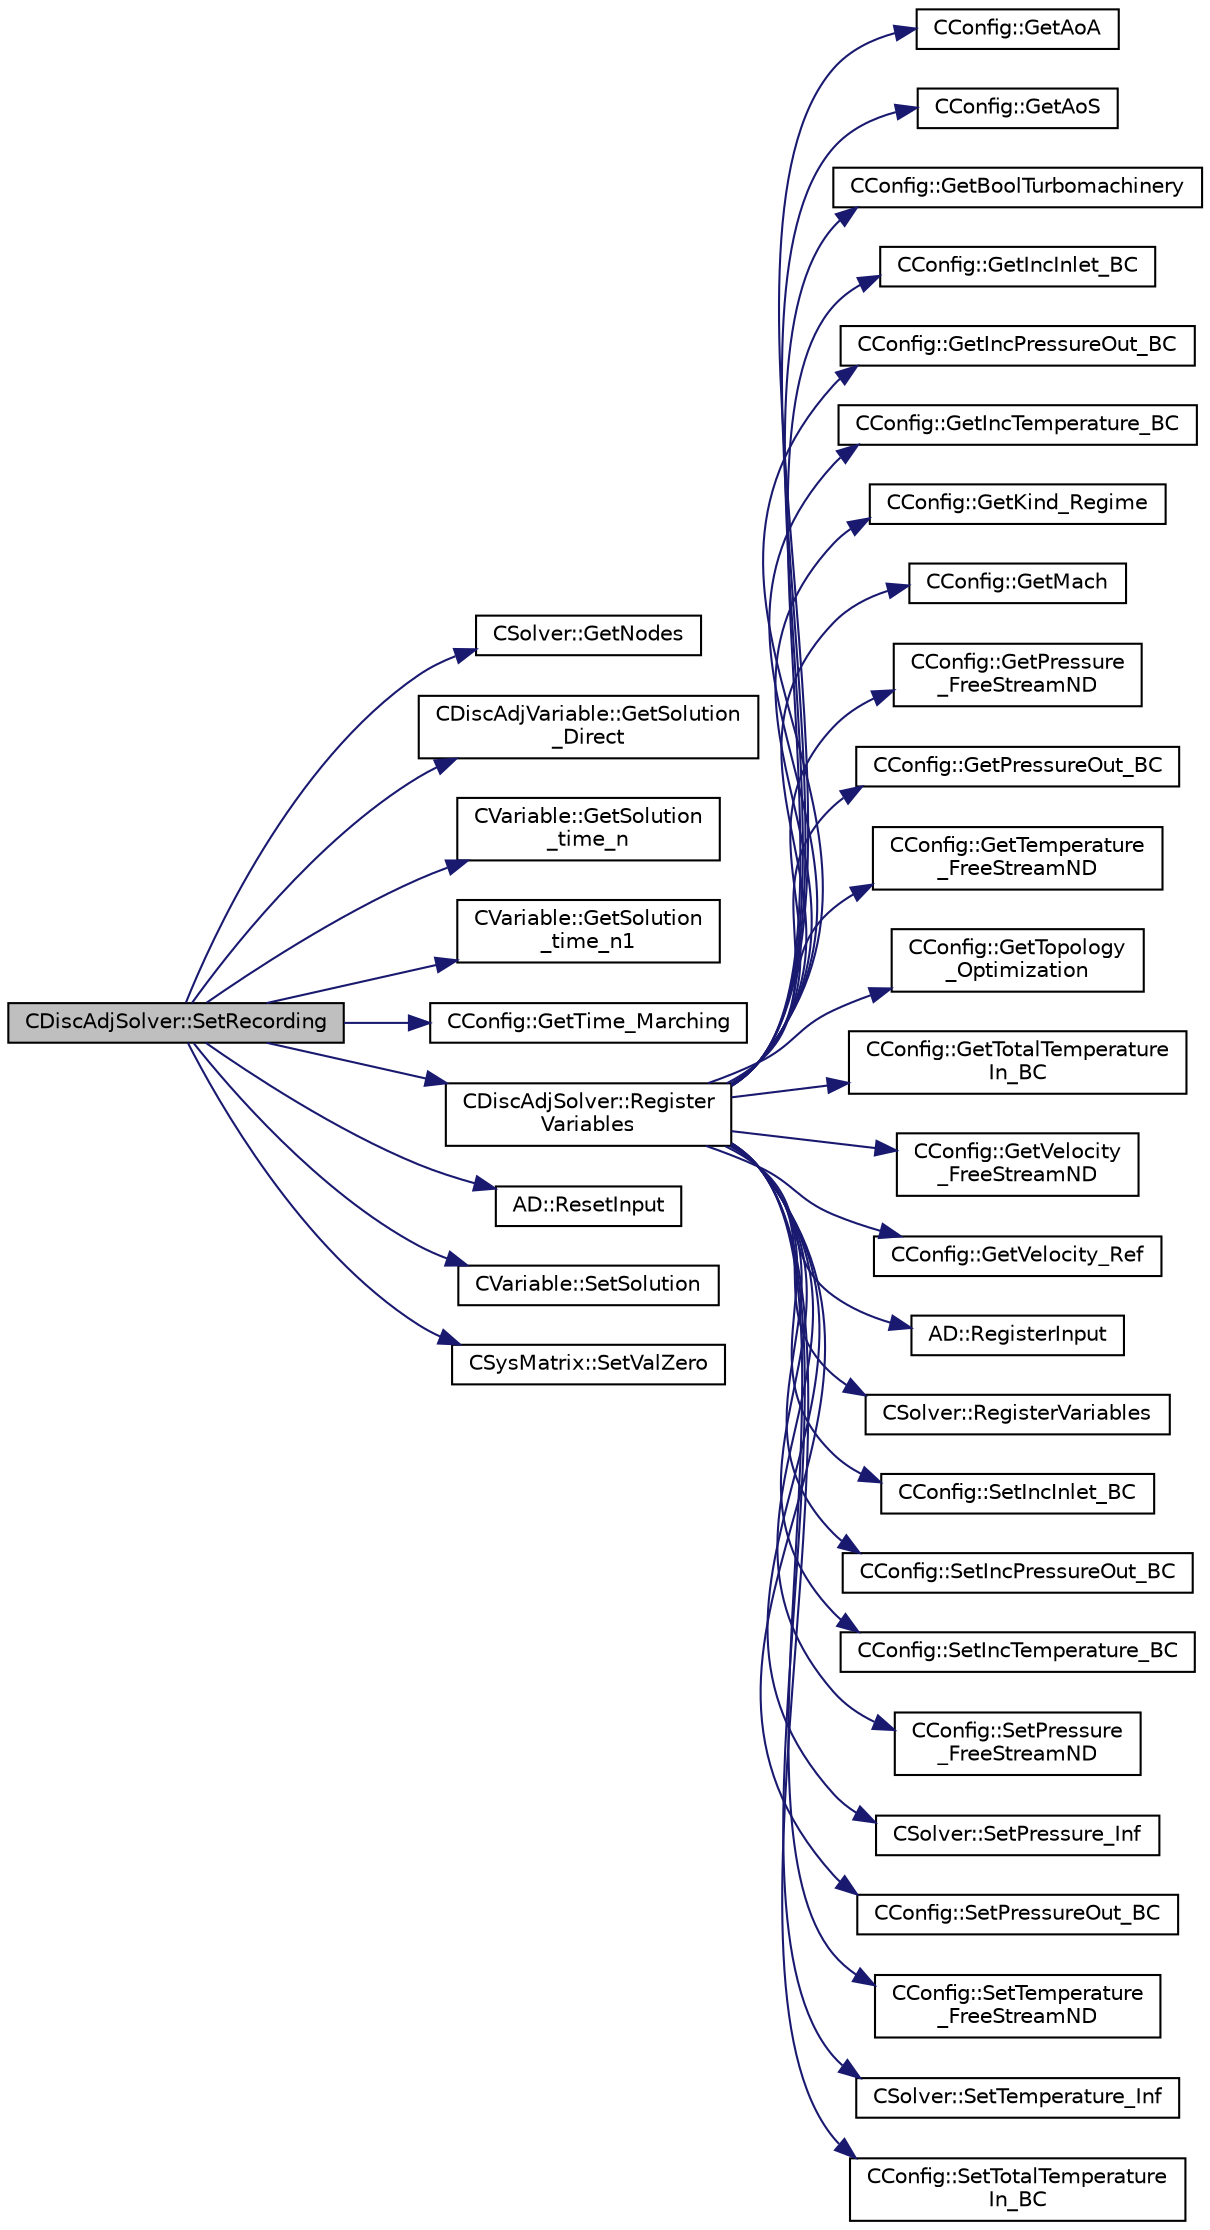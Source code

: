 digraph "CDiscAdjSolver::SetRecording"
{
 // LATEX_PDF_SIZE
  edge [fontname="Helvetica",fontsize="10",labelfontname="Helvetica",labelfontsize="10"];
  node [fontname="Helvetica",fontsize="10",shape=record];
  rankdir="LR";
  Node1 [label="CDiscAdjSolver::SetRecording",height=0.2,width=0.4,color="black", fillcolor="grey75", style="filled", fontcolor="black",tooltip="Prepare the solver for a new recording."];
  Node1 -> Node2 [color="midnightblue",fontsize="10",style="solid",fontname="Helvetica"];
  Node2 [label="CSolver::GetNodes",height=0.2,width=0.4,color="black", fillcolor="white", style="filled",URL="$classCSolver.html#af3198e52a2ea377bb765647b5e697197",tooltip="Allow outside access to the nodes of the solver, containing conservatives, primitives,..."];
  Node1 -> Node3 [color="midnightblue",fontsize="10",style="solid",fontname="Helvetica"];
  Node3 [label="CDiscAdjVariable::GetSolution\l_Direct",height=0.2,width=0.4,color="black", fillcolor="white", style="filled",URL="$classCDiscAdjVariable.html#afd0596dcb5f14025b8174dd2c600cac9",tooltip="Returns the primal solution for all variables of one point."];
  Node1 -> Node4 [color="midnightblue",fontsize="10",style="solid",fontname="Helvetica"];
  Node4 [label="CVariable::GetSolution\l_time_n",height=0.2,width=0.4,color="black", fillcolor="white", style="filled",URL="$classCVariable.html#a9162db789c2ca2b71159697cc500fcce",tooltip="Get the solution at time n."];
  Node1 -> Node5 [color="midnightblue",fontsize="10",style="solid",fontname="Helvetica"];
  Node5 [label="CVariable::GetSolution\l_time_n1",height=0.2,width=0.4,color="black", fillcolor="white", style="filled",URL="$classCVariable.html#a584e438afb716aa0ffce4ccc9b469ef6",tooltip="Get the solution at time n-1."];
  Node1 -> Node6 [color="midnightblue",fontsize="10",style="solid",fontname="Helvetica"];
  Node6 [label="CConfig::GetTime_Marching",height=0.2,width=0.4,color="black", fillcolor="white", style="filled",URL="$classCConfig.html#ac47e04d76ce865893a94dcedd3c9b6a5",tooltip="Provides information about the time integration, and change the write in the output files information..."];
  Node1 -> Node7 [color="midnightblue",fontsize="10",style="solid",fontname="Helvetica"];
  Node7 [label="CDiscAdjSolver::Register\lVariables",height=0.2,width=0.4,color="black", fillcolor="white", style="filled",URL="$classCDiscAdjSolver.html#a46669aa416ef9f487c65db54dfab03ee",tooltip="A virtual member."];
  Node7 -> Node8 [color="midnightblue",fontsize="10",style="solid",fontname="Helvetica"];
  Node8 [label="CConfig::GetAoA",height=0.2,width=0.4,color="black", fillcolor="white", style="filled",URL="$classCConfig.html#aa824c1a1b3c7cd05b7be414a76e0b250",tooltip="Get the angle of attack of the body. This is the angle between a reference line on a lifting body (of..."];
  Node7 -> Node9 [color="midnightblue",fontsize="10",style="solid",fontname="Helvetica"];
  Node9 [label="CConfig::GetAoS",height=0.2,width=0.4,color="black", fillcolor="white", style="filled",URL="$classCConfig.html#a25bfd5255f84135494ca2c368a848f98",tooltip="Get the angle of sideslip of the body. It relates to the rotation of the aircraft centerline from the..."];
  Node7 -> Node10 [color="midnightblue",fontsize="10",style="solid",fontname="Helvetica"];
  Node10 [label="CConfig::GetBoolTurbomachinery",height=0.2,width=0.4,color="black", fillcolor="white", style="filled",URL="$classCConfig.html#a9e487db59e70e83ca75e919e084cb9b9",tooltip="Verify if there is Turbomachinery performance option specified from config file."];
  Node7 -> Node11 [color="midnightblue",fontsize="10",style="solid",fontname="Helvetica"];
  Node11 [label="CConfig::GetIncInlet_BC",height=0.2,width=0.4,color="black", fillcolor="white", style="filled",URL="$classCConfig.html#af67ea6bec75e003c19b804455e35bb91",tooltip="Get the inlet velocity or pressure imposed for incompressible flow."];
  Node7 -> Node12 [color="midnightblue",fontsize="10",style="solid",fontname="Helvetica"];
  Node12 [label="CConfig::GetIncPressureOut_BC",height=0.2,width=0.4,color="black", fillcolor="white", style="filled",URL="$classCConfig.html#add3b741b1341257b15216366c5dd5bfd",tooltip="Get the outlet pressure imposed as BC for incompressible flow."];
  Node7 -> Node13 [color="midnightblue",fontsize="10",style="solid",fontname="Helvetica"];
  Node13 [label="CConfig::GetIncTemperature_BC",height=0.2,width=0.4,color="black", fillcolor="white", style="filled",URL="$classCConfig.html#a1926d01b3599f7b023d523f850f5d0be",tooltip="Get the inlet temperature imposed as BC for incompressible flow."];
  Node7 -> Node14 [color="midnightblue",fontsize="10",style="solid",fontname="Helvetica"];
  Node14 [label="CConfig::GetKind_Regime",height=0.2,width=0.4,color="black", fillcolor="white", style="filled",URL="$classCConfig.html#afbf664fbd8b2c75c5874432fdc185937",tooltip="Governing equations of the flow (it can be different from the run time equation)."];
  Node7 -> Node15 [color="midnightblue",fontsize="10",style="solid",fontname="Helvetica"];
  Node15 [label="CConfig::GetMach",height=0.2,width=0.4,color="black", fillcolor="white", style="filled",URL="$classCConfig.html#a5a078901bb388e9caa9cb856e3348f0b",tooltip="Get the value of the Mach number (velocity divided by speed of sound)."];
  Node7 -> Node16 [color="midnightblue",fontsize="10",style="solid",fontname="Helvetica"];
  Node16 [label="CConfig::GetPressure\l_FreeStreamND",height=0.2,width=0.4,color="black", fillcolor="white", style="filled",URL="$classCConfig.html#a71d391a22f5b0b7d2bcfb1e0028374da",tooltip="Get the value of the non-dimensionalized freestream pressure."];
  Node7 -> Node17 [color="midnightblue",fontsize="10",style="solid",fontname="Helvetica"];
  Node17 [label="CConfig::GetPressureOut_BC",height=0.2,width=0.4,color="black", fillcolor="white", style="filled",URL="$classCConfig.html#a3ff17cb08be7970e257849aebd2a25a6",tooltip="Get the outlet pressure imposed as BC for internal flow."];
  Node7 -> Node18 [color="midnightblue",fontsize="10",style="solid",fontname="Helvetica"];
  Node18 [label="CConfig::GetTemperature\l_FreeStreamND",height=0.2,width=0.4,color="black", fillcolor="white", style="filled",URL="$classCConfig.html#afa49e1ce7793a31cc572d957caffaef9",tooltip="Get the value of the non-dimensionalized freestream temperature."];
  Node7 -> Node19 [color="midnightblue",fontsize="10",style="solid",fontname="Helvetica"];
  Node19 [label="CConfig::GetTopology\l_Optimization",height=0.2,width=0.4,color="black", fillcolor="white", style="filled",URL="$classCConfig.html#aaf3e38ba9bf594bc2d636158d1dbf305",tooltip="Get topology optimization."];
  Node7 -> Node20 [color="midnightblue",fontsize="10",style="solid",fontname="Helvetica"];
  Node20 [label="CConfig::GetTotalTemperature\lIn_BC",height=0.2,width=0.4,color="black", fillcolor="white", style="filled",URL="$classCConfig.html#ac98a2bbe616c073dbeb158fb3c32f6ae",tooltip="Get the inlet total temperature imposed as BC for internal flow."];
  Node7 -> Node21 [color="midnightblue",fontsize="10",style="solid",fontname="Helvetica"];
  Node21 [label="CConfig::GetVelocity\l_FreeStreamND",height=0.2,width=0.4,color="black", fillcolor="white", style="filled",URL="$classCConfig.html#ae33781eb89184d511e23b7e247d21c8a",tooltip="Get the vector of the non-dimensionalized freestream velocity."];
  Node7 -> Node22 [color="midnightblue",fontsize="10",style="solid",fontname="Helvetica"];
  Node22 [label="CConfig::GetVelocity_Ref",height=0.2,width=0.4,color="black", fillcolor="white", style="filled",URL="$classCConfig.html#afad4537005c210e8a7fc015a51b8ae4c",tooltip="Get the value of the reference velocity for non-dimensionalization."];
  Node7 -> Node23 [color="midnightblue",fontsize="10",style="solid",fontname="Helvetica"];
  Node23 [label="AD::RegisterInput",height=0.2,width=0.4,color="black", fillcolor="white", style="filled",URL="$namespaceAD.html#a05310227c195f7e83d394ce9cae8b73e",tooltip="Registers the variable as an input and saves internal data (indices). I.e. as a leaf of the computati..."];
  Node7 -> Node24 [color="midnightblue",fontsize="10",style="solid",fontname="Helvetica"];
  Node24 [label="CSolver::RegisterVariables",height=0.2,width=0.4,color="black", fillcolor="white", style="filled",URL="$classCSolver.html#a70c8f5c077cc2f568f0559d81e39da08",tooltip="A virtual member."];
  Node7 -> Node25 [color="midnightblue",fontsize="10",style="solid",fontname="Helvetica"];
  Node25 [label="CConfig::SetIncInlet_BC",height=0.2,width=0.4,color="black", fillcolor="white", style="filled",URL="$classCConfig.html#a813294fd07ec7acc3c6692f85f221a22",tooltip="Set the inlet velocity or pressure imposed as BC for incompressible flow."];
  Node7 -> Node26 [color="midnightblue",fontsize="10",style="solid",fontname="Helvetica"];
  Node26 [label="CConfig::SetIncPressureOut_BC",height=0.2,width=0.4,color="black", fillcolor="white", style="filled",URL="$classCConfig.html#adcc3a9b11155f756826ba03092cebc8b",tooltip="Set the outlet pressure imposed as BC for incompressible flow."];
  Node7 -> Node27 [color="midnightblue",fontsize="10",style="solid",fontname="Helvetica"];
  Node27 [label="CConfig::SetIncTemperature_BC",height=0.2,width=0.4,color="black", fillcolor="white", style="filled",URL="$classCConfig.html#a352864c2d50ce962164f25b1cca848b0",tooltip="Set the inlet temperature imposed as BC for incompressible flow."];
  Node7 -> Node28 [color="midnightblue",fontsize="10",style="solid",fontname="Helvetica"];
  Node28 [label="CConfig::SetPressure\l_FreeStreamND",height=0.2,width=0.4,color="black", fillcolor="white", style="filled",URL="$classCConfig.html#aa81134852bfae258be83fcbb88bea0a6",tooltip="Set the nondimensionalized freestream pressure."];
  Node7 -> Node29 [color="midnightblue",fontsize="10",style="solid",fontname="Helvetica"];
  Node29 [label="CSolver::SetPressure_Inf",height=0.2,width=0.4,color="black", fillcolor="white", style="filled",URL="$classCSolver.html#aec0c19265a348b27923f34eb8130875c",tooltip="A virtual member."];
  Node7 -> Node30 [color="midnightblue",fontsize="10",style="solid",fontname="Helvetica"];
  Node30 [label="CConfig::SetPressureOut_BC",height=0.2,width=0.4,color="black", fillcolor="white", style="filled",URL="$classCConfig.html#a7dd670398f48fdfae37c60f2ca0516dc",tooltip="Set the outlet pressure imposed as BC for internal flow."];
  Node7 -> Node31 [color="midnightblue",fontsize="10",style="solid",fontname="Helvetica"];
  Node31 [label="CConfig::SetTemperature\l_FreeStreamND",height=0.2,width=0.4,color="black", fillcolor="white", style="filled",URL="$classCConfig.html#afaa9eb2373caea9d89df79ff693c4a0d",tooltip="Set the non-dimensional freestream temperature."];
  Node7 -> Node32 [color="midnightblue",fontsize="10",style="solid",fontname="Helvetica"];
  Node32 [label="CSolver::SetTemperature_Inf",height=0.2,width=0.4,color="black", fillcolor="white", style="filled",URL="$classCSolver.html#a7274d727e8433926b03ef8a8e54ef0da",tooltip="A virtual member."];
  Node7 -> Node33 [color="midnightblue",fontsize="10",style="solid",fontname="Helvetica"];
  Node33 [label="CConfig::SetTotalTemperature\lIn_BC",height=0.2,width=0.4,color="black", fillcolor="white", style="filled",URL="$classCConfig.html#ae8b150f4dfc93a9f697a45de11a0a858",tooltip="Set the inlet total temperature imposed as BC for internal flow."];
  Node1 -> Node34 [color="midnightblue",fontsize="10",style="solid",fontname="Helvetica"];
  Node34 [label="AD::ResetInput",height=0.2,width=0.4,color="black", fillcolor="white", style="filled",URL="$namespaceAD.html#a928aed2dfd714bc86ee7fa81571a98b4",tooltip="Reset the variable (set index to zero)."];
  Node1 -> Node35 [color="midnightblue",fontsize="10",style="solid",fontname="Helvetica"];
  Node35 [label="CVariable::SetSolution",height=0.2,width=0.4,color="black", fillcolor="white", style="filled",URL="$classCVariable.html#a22fbbd7bc6491672843000644a05c6a5",tooltip="Set the value of the solution, all variables."];
  Node1 -> Node36 [color="midnightblue",fontsize="10",style="solid",fontname="Helvetica"];
  Node36 [label="CSysMatrix::SetValZero",height=0.2,width=0.4,color="black", fillcolor="white", style="filled",URL="$classCSysMatrix.html#a8f974ad2e089dccfc99ea21a4ef5a819",tooltip="Sets to zero all the entries of the sparse matrix."];
}

